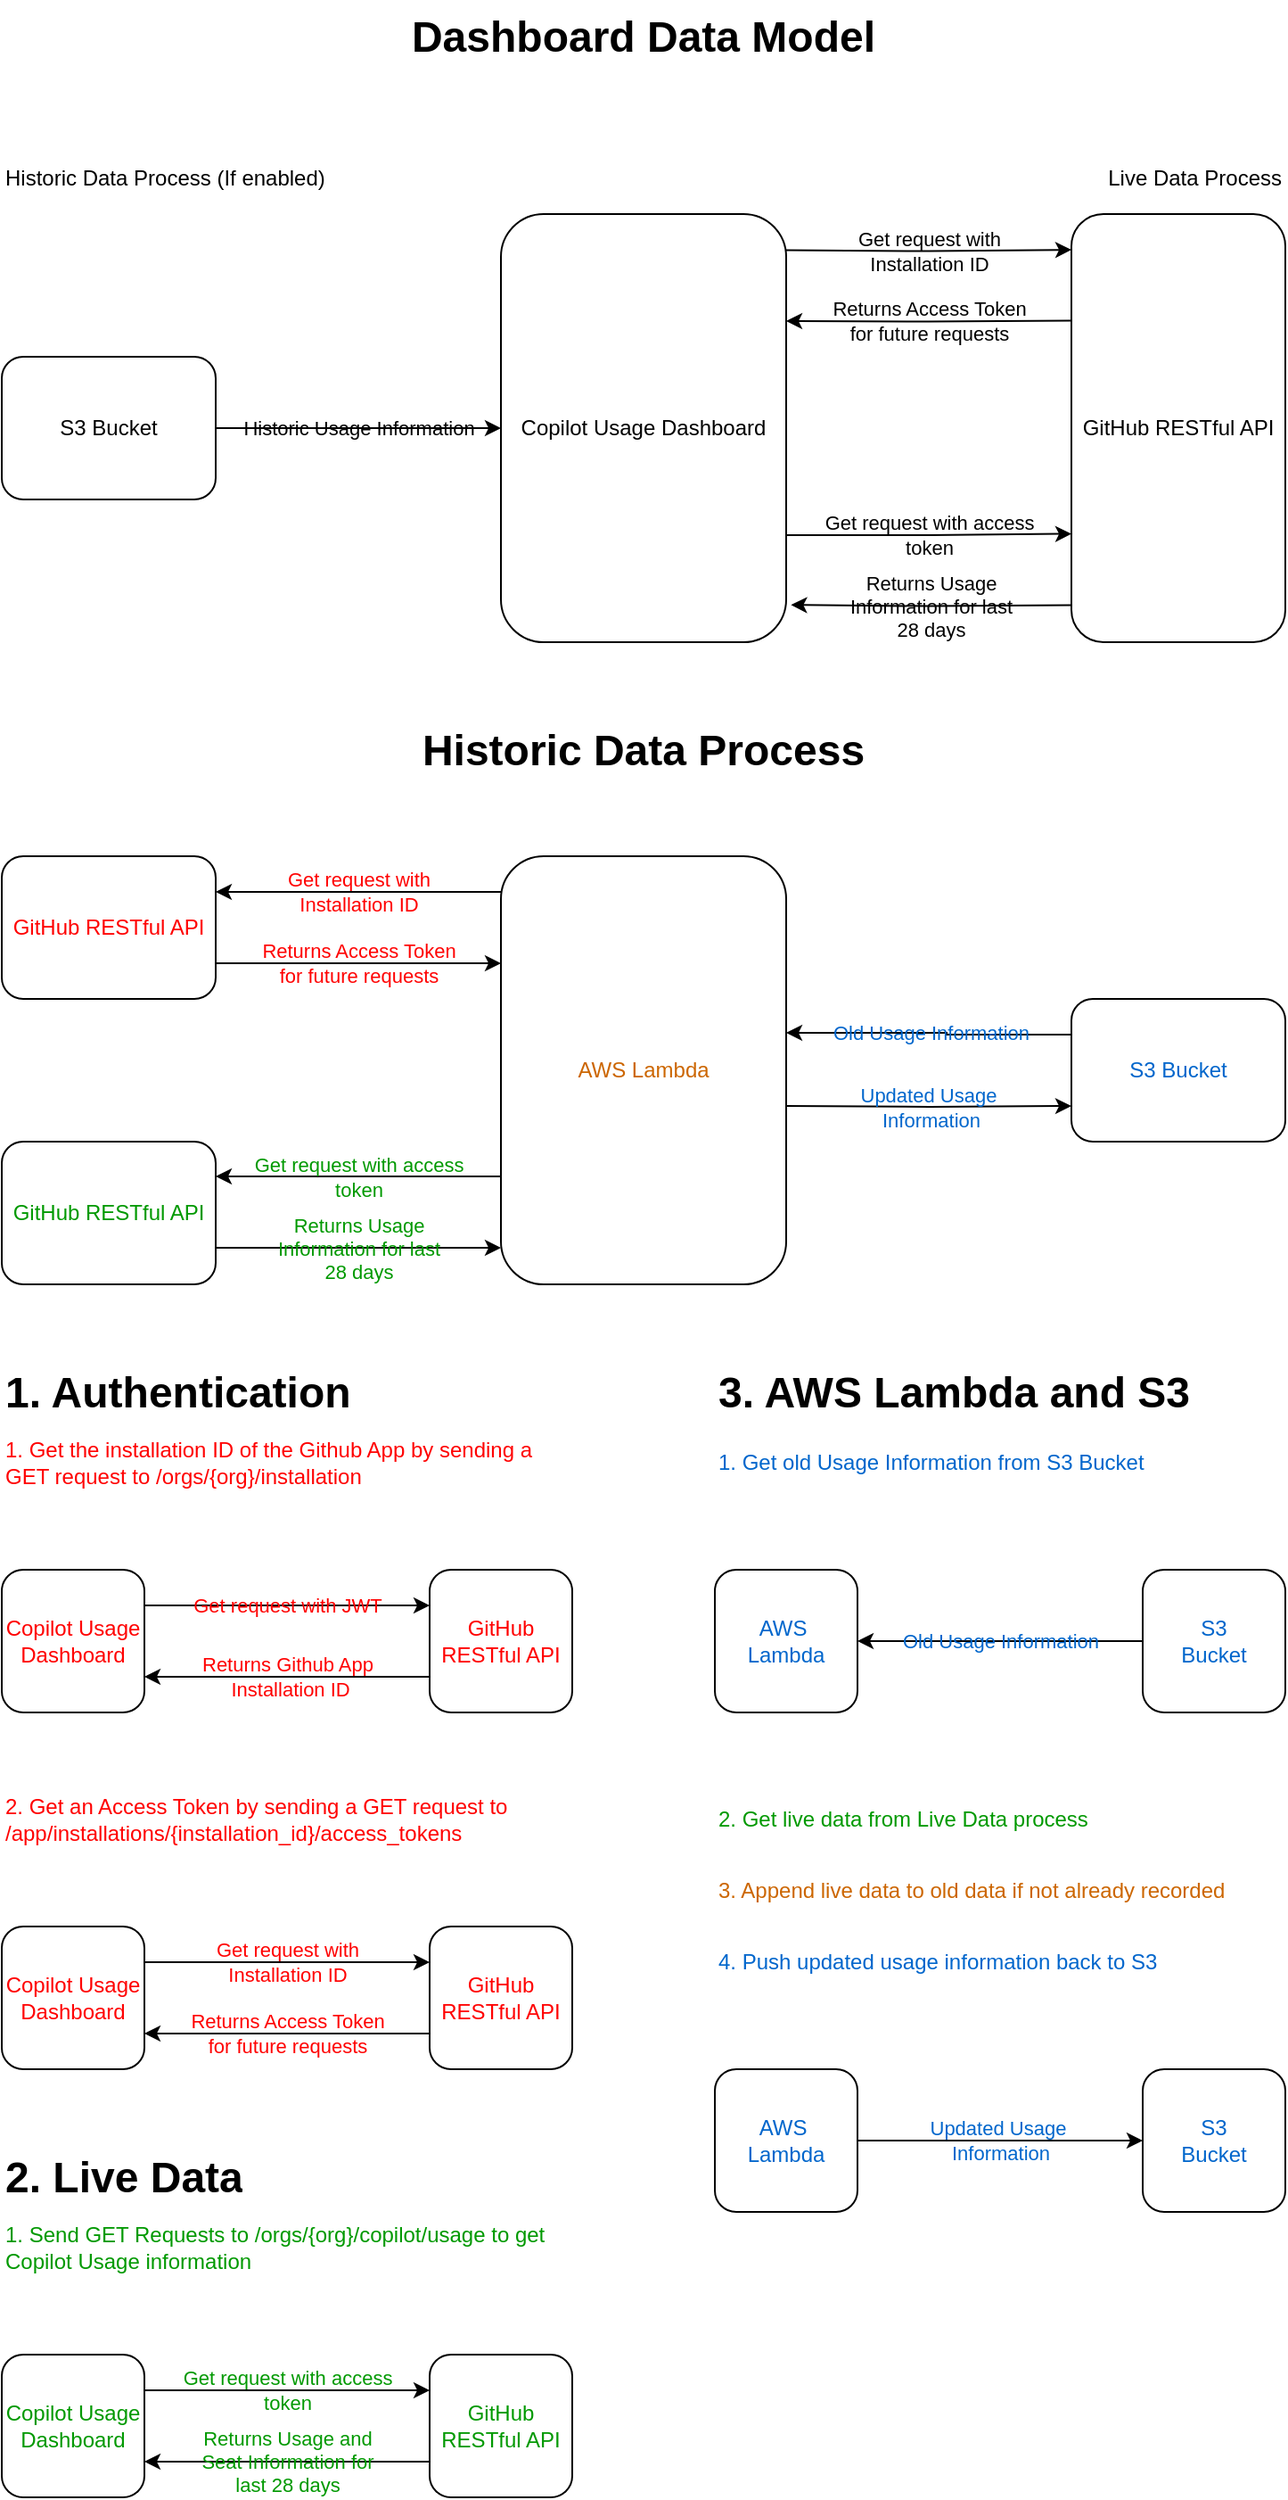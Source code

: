 <mxfile version="24.5.2" type="device">
  <diagram name="Page-1" id="gAOutRz_8IwvLv7lwfUQ">
    <mxGraphModel dx="1536" dy="884" grid="1" gridSize="10" guides="1" tooltips="1" connect="1" arrows="1" fold="1" page="1" pageScale="1" pageWidth="827" pageHeight="1169" math="0" shadow="0">
      <root>
        <mxCell id="0" />
        <mxCell id="1" parent="0" />
        <mxCell id="d82dccrMEea1zIyo9Eex-1" value="AWS Lambda" style="rounded=1;whiteSpace=wrap;html=1;fontColor=#CC6600;labelBackgroundColor=none;" vertex="1" parent="1">
          <mxGeometry x="320" y="520" width="160" height="240" as="geometry" />
        </mxCell>
        <mxCell id="d82dccrMEea1zIyo9Eex-3" value="S3 Bucket" style="rounded=1;whiteSpace=wrap;html=1;fontColor=#0066CC;labelBackgroundColor=none;" vertex="1" parent="1">
          <mxGeometry x="640" y="600" width="120" height="80" as="geometry" />
        </mxCell>
        <mxCell id="d82dccrMEea1zIyo9Eex-4" value="GitHub RESTful API" style="rounded=1;whiteSpace=wrap;html=1;fontColor=#FF0000;labelBackgroundColor=none;" vertex="1" parent="1">
          <mxGeometry x="40" y="520" width="120" height="80" as="geometry" />
        </mxCell>
        <mxCell id="d82dccrMEea1zIyo9Eex-5" value="&lt;h1 style=&quot;margin-top: 0px;&quot;&gt;Historic Data Process&lt;/h1&gt;" style="text;html=1;whiteSpace=wrap;overflow=hidden;rounded=0;align=center;fontStyle=0;labelBackgroundColor=none;" vertex="1" parent="1">
          <mxGeometry x="40" y="440" width="720" height="40" as="geometry" />
        </mxCell>
        <mxCell id="d82dccrMEea1zIyo9Eex-6" value="GitHub RESTful API" style="rounded=1;whiteSpace=wrap;html=1;fontColor=#009900;labelBackgroundColor=none;" vertex="1" parent="1">
          <mxGeometry x="40" y="680" width="120" height="80" as="geometry" />
        </mxCell>
        <mxCell id="d82dccrMEea1zIyo9Eex-8" value="Returns Access Token&lt;div&gt;for future requests&lt;/div&gt;" style="edgeStyle=orthogonalEdgeStyle;rounded=0;orthogonalLoop=1;jettySize=auto;html=1;exitX=0;exitY=0.75;exitDx=0;exitDy=0;entryX=1;entryY=0.75;entryDx=0;entryDy=0;fontColor=#FF0000;labelBackgroundColor=none;" edge="1" parent="1">
          <mxGeometry relative="1" as="geometry">
            <mxPoint x="160" y="580" as="sourcePoint" />
            <mxPoint x="320" y="580" as="targetPoint" />
            <mxPoint as="offset" />
          </mxGeometry>
        </mxCell>
        <mxCell id="d82dccrMEea1zIyo9Eex-9" value="Get request with&lt;div&gt;Installation ID&lt;/div&gt;" style="edgeStyle=orthogonalEdgeStyle;rounded=0;orthogonalLoop=1;jettySize=auto;html=1;exitX=1;exitY=0.25;exitDx=0;exitDy=0;entryX=0;entryY=0.25;entryDx=0;entryDy=0;fontColor=#FF0000;labelBackgroundColor=none;" edge="1" parent="1">
          <mxGeometry relative="1" as="geometry">
            <mxPoint x="320" y="540" as="sourcePoint" />
            <mxPoint x="160" y="540" as="targetPoint" />
            <Array as="points">
              <mxPoint x="290" y="540" />
              <mxPoint x="290" y="540" />
            </Array>
          </mxGeometry>
        </mxCell>
        <mxCell id="d82dccrMEea1zIyo9Eex-10" value="Updated Usage&amp;nbsp;&lt;div&gt;Information&lt;/div&gt;" style="edgeStyle=orthogonalEdgeStyle;rounded=0;orthogonalLoop=1;jettySize=auto;html=1;entryX=0;entryY=0.75;entryDx=0;entryDy=0;fontColor=#0066CC;labelBackgroundColor=none;" edge="1" parent="1" target="d82dccrMEea1zIyo9Eex-3">
          <mxGeometry relative="1" as="geometry">
            <mxPoint x="480" y="660" as="sourcePoint" />
            <mxPoint x="600" y="659.5" as="targetPoint" />
            <mxPoint as="offset" />
          </mxGeometry>
        </mxCell>
        <mxCell id="d82dccrMEea1zIyo9Eex-11" value="Old Usage Information" style="edgeStyle=orthogonalEdgeStyle;rounded=0;orthogonalLoop=1;jettySize=auto;html=1;exitX=0;exitY=0.25;exitDx=0;exitDy=0;fontColor=#0066CC;labelBackgroundColor=none;" edge="1" parent="1" source="d82dccrMEea1zIyo9Eex-3">
          <mxGeometry relative="1" as="geometry">
            <mxPoint x="600" y="619.5" as="sourcePoint" />
            <mxPoint x="480" y="619" as="targetPoint" />
            <Array as="points">
              <mxPoint x="570" y="620" />
            </Array>
            <mxPoint as="offset" />
          </mxGeometry>
        </mxCell>
        <mxCell id="d82dccrMEea1zIyo9Eex-12" value="Get request with access&lt;div&gt;token&lt;/div&gt;" style="edgeStyle=orthogonalEdgeStyle;rounded=0;orthogonalLoop=1;jettySize=auto;html=1;exitX=1;exitY=0.25;exitDx=0;exitDy=0;entryX=0;entryY=0.25;entryDx=0;entryDy=0;fontColor=#009900;labelBackgroundColor=none;" edge="1" parent="1">
          <mxGeometry relative="1" as="geometry">
            <mxPoint x="320" y="699.5" as="sourcePoint" />
            <mxPoint x="160" y="699.5" as="targetPoint" />
            <mxPoint as="offset" />
          </mxGeometry>
        </mxCell>
        <mxCell id="d82dccrMEea1zIyo9Eex-13" value="Returns Usage&lt;div&gt;Information for last&lt;/div&gt;&lt;div&gt;28 days&lt;/div&gt;" style="edgeStyle=orthogonalEdgeStyle;rounded=0;orthogonalLoop=1;jettySize=auto;html=1;exitX=0;exitY=0.75;exitDx=0;exitDy=0;entryX=1;entryY=0.75;entryDx=0;entryDy=0;fontColor=#009900;labelBackgroundColor=none;" edge="1" parent="1">
          <mxGeometry relative="1" as="geometry">
            <mxPoint as="offset" />
            <mxPoint x="160" y="739.5" as="sourcePoint" />
            <mxPoint x="320" y="739.5" as="targetPoint" />
          </mxGeometry>
        </mxCell>
        <mxCell id="d82dccrMEea1zIyo9Eex-14" value="Get request with JWT" style="edgeStyle=orthogonalEdgeStyle;rounded=0;orthogonalLoop=1;jettySize=auto;html=1;exitX=1;exitY=0.25;exitDx=0;exitDy=0;entryX=0;entryY=0.25;entryDx=0;entryDy=0;fontColor=#FF0000;labelBackgroundColor=none;" edge="1" parent="1" source="d82dccrMEea1zIyo9Eex-15" target="d82dccrMEea1zIyo9Eex-17">
          <mxGeometry relative="1" as="geometry" />
        </mxCell>
        <mxCell id="d82dccrMEea1zIyo9Eex-15" value="Copilot Usage Dashboard" style="rounded=1;whiteSpace=wrap;html=1;fontColor=#FF0000;labelBackgroundColor=none;" vertex="1" parent="1">
          <mxGeometry x="40" y="920" width="80" height="80" as="geometry" />
        </mxCell>
        <mxCell id="d82dccrMEea1zIyo9Eex-16" value="Returns Github App&lt;div&gt;&amp;nbsp;Installation ID&lt;/div&gt;" style="edgeStyle=orthogonalEdgeStyle;rounded=0;orthogonalLoop=1;jettySize=auto;html=1;exitX=0;exitY=0.75;exitDx=0;exitDy=0;entryX=1;entryY=0.75;entryDx=0;entryDy=0;fontColor=#FF0000;labelBackgroundColor=none;" edge="1" parent="1" source="d82dccrMEea1zIyo9Eex-17" target="d82dccrMEea1zIyo9Eex-15">
          <mxGeometry relative="1" as="geometry" />
        </mxCell>
        <mxCell id="d82dccrMEea1zIyo9Eex-17" value="GitHub RESTful API" style="rounded=1;whiteSpace=wrap;html=1;fontColor=#FF0000;labelBackgroundColor=none;" vertex="1" parent="1">
          <mxGeometry x="280" y="920" width="80" height="80" as="geometry" />
        </mxCell>
        <mxCell id="d82dccrMEea1zIyo9Eex-18" value="Get request with&lt;div&gt;Installation ID&lt;/div&gt;" style="edgeStyle=orthogonalEdgeStyle;rounded=0;orthogonalLoop=1;jettySize=auto;html=1;exitX=1;exitY=0.25;exitDx=0;exitDy=0;entryX=0;entryY=0.25;entryDx=0;entryDy=0;fontColor=#FF0000;labelBackgroundColor=none;" edge="1" parent="1" source="d82dccrMEea1zIyo9Eex-19" target="d82dccrMEea1zIyo9Eex-21">
          <mxGeometry relative="1" as="geometry">
            <Array as="points">
              <mxPoint x="150" y="1140" />
              <mxPoint x="150" y="1140" />
            </Array>
          </mxGeometry>
        </mxCell>
        <mxCell id="d82dccrMEea1zIyo9Eex-19" value="Copilot Usage Dashboard" style="rounded=1;whiteSpace=wrap;html=1;fontColor=#FF0000;labelBackgroundColor=none;" vertex="1" parent="1">
          <mxGeometry x="40" y="1120" width="80" height="80" as="geometry" />
        </mxCell>
        <mxCell id="d82dccrMEea1zIyo9Eex-20" value="Returns Access Token&lt;div&gt;for future requests&lt;/div&gt;" style="edgeStyle=orthogonalEdgeStyle;rounded=0;orthogonalLoop=1;jettySize=auto;html=1;exitX=0;exitY=0.75;exitDx=0;exitDy=0;entryX=1;entryY=0.75;entryDx=0;entryDy=0;fontColor=#FF0000;labelBackgroundColor=none;" edge="1" parent="1" source="d82dccrMEea1zIyo9Eex-21" target="d82dccrMEea1zIyo9Eex-19">
          <mxGeometry relative="1" as="geometry">
            <mxPoint as="offset" />
          </mxGeometry>
        </mxCell>
        <mxCell id="d82dccrMEea1zIyo9Eex-21" value="GitHub RESTful API" style="rounded=1;whiteSpace=wrap;html=1;fontColor=#FF0000;labelBackgroundColor=none;" vertex="1" parent="1">
          <mxGeometry x="280" y="1120" width="80" height="80" as="geometry" />
        </mxCell>
        <mxCell id="d82dccrMEea1zIyo9Eex-22" value="1. Get the installation ID of the Github App by sending a GET request to /orgs/{org}/installation&amp;nbsp;" style="text;html=1;align=left;verticalAlign=middle;whiteSpace=wrap;rounded=0;fontColor=#FF0000;labelBackgroundColor=none;" vertex="1" parent="1">
          <mxGeometry x="40" y="840" width="320" height="40" as="geometry" />
        </mxCell>
        <mxCell id="d82dccrMEea1zIyo9Eex-23" value="&lt;h1 style=&quot;margin-top: 0px;&quot;&gt;1. Authentication&lt;/h1&gt;" style="text;html=1;whiteSpace=wrap;overflow=hidden;rounded=0;labelBackgroundColor=none;" vertex="1" parent="1">
          <mxGeometry x="40" y="800" width="320" height="40" as="geometry" />
        </mxCell>
        <mxCell id="d82dccrMEea1zIyo9Eex-24" value="2. Get an Access Token by sending a GET request to /app/installations/{installation_id}/access_tokens" style="text;html=1;align=left;verticalAlign=middle;whiteSpace=wrap;rounded=0;fontColor=#FF0000;labelBackgroundColor=none;" vertex="1" parent="1">
          <mxGeometry x="40" y="1040" width="320" height="40" as="geometry" />
        </mxCell>
        <mxCell id="d82dccrMEea1zIyo9Eex-25" value="Get request with access&lt;div&gt;token&lt;/div&gt;" style="edgeStyle=orthogonalEdgeStyle;rounded=0;orthogonalLoop=1;jettySize=auto;html=1;exitX=1;exitY=0.25;exitDx=0;exitDy=0;entryX=0;entryY=0.25;entryDx=0;entryDy=0;fontColor=#009900;labelBackgroundColor=none;" edge="1" parent="1" source="d82dccrMEea1zIyo9Eex-26" target="d82dccrMEea1zIyo9Eex-28">
          <mxGeometry relative="1" as="geometry">
            <mxPoint as="offset" />
          </mxGeometry>
        </mxCell>
        <mxCell id="d82dccrMEea1zIyo9Eex-26" value="Copilot Usage Dashboard" style="rounded=1;whiteSpace=wrap;html=1;fontColor=#009900;labelBackgroundColor=none;" vertex="1" parent="1">
          <mxGeometry x="40" y="1360" width="80" height="80" as="geometry" />
        </mxCell>
        <mxCell id="d82dccrMEea1zIyo9Eex-27" value="Returns Usage and&lt;div&gt;Seat Information for&lt;/div&gt;&lt;div&gt;last 28 days&lt;/div&gt;" style="edgeStyle=orthogonalEdgeStyle;rounded=0;orthogonalLoop=1;jettySize=auto;html=1;exitX=0;exitY=0.75;exitDx=0;exitDy=0;entryX=1;entryY=0.75;entryDx=0;entryDy=0;fontColor=#009900;labelBackgroundColor=none;" edge="1" parent="1" source="d82dccrMEea1zIyo9Eex-28" target="d82dccrMEea1zIyo9Eex-26">
          <mxGeometry relative="1" as="geometry">
            <mxPoint as="offset" />
          </mxGeometry>
        </mxCell>
        <mxCell id="d82dccrMEea1zIyo9Eex-28" value="GitHub RESTful API" style="rounded=1;whiteSpace=wrap;html=1;fontColor=#009900;labelBackgroundColor=none;" vertex="1" parent="1">
          <mxGeometry x="280" y="1360" width="80" height="80" as="geometry" />
        </mxCell>
        <mxCell id="d82dccrMEea1zIyo9Eex-29" value="1. Send GET Requests to /orgs/{org}/copilot/usage to get Copilot Usage information" style="text;html=1;align=left;verticalAlign=middle;whiteSpace=wrap;rounded=0;fontColor=#009900;labelBackgroundColor=none;" vertex="1" parent="1">
          <mxGeometry x="40" y="1280" width="320" height="40" as="geometry" />
        </mxCell>
        <mxCell id="d82dccrMEea1zIyo9Eex-30" value="&lt;h1 style=&quot;margin-top: 0px;&quot;&gt;2. Live Data&lt;/h1&gt;" style="text;html=1;whiteSpace=wrap;overflow=hidden;rounded=0;labelBackgroundColor=none;" vertex="1" parent="1">
          <mxGeometry x="40" y="1240" width="180" height="40" as="geometry" />
        </mxCell>
        <mxCell id="d82dccrMEea1zIyo9Eex-31" value="&lt;h1 style=&quot;margin-top: 0px;&quot;&gt;3. AWS Lambda and S3&lt;/h1&gt;" style="text;html=1;whiteSpace=wrap;overflow=hidden;rounded=0;labelBackgroundColor=none;" vertex="1" parent="1">
          <mxGeometry x="440" y="800" width="320" height="40" as="geometry" />
        </mxCell>
        <mxCell id="d82dccrMEea1zIyo9Eex-32" value="1. Get old Usage Information from S3 Bucket" style="text;html=1;align=left;verticalAlign=middle;whiteSpace=wrap;rounded=0;fontColor=#0066CC;labelBackgroundColor=none;" vertex="1" parent="1">
          <mxGeometry x="440" y="840" width="320" height="40" as="geometry" />
        </mxCell>
        <mxCell id="d82dccrMEea1zIyo9Eex-33" value="2. Get live data from Live Data process" style="text;html=1;align=left;verticalAlign=middle;whiteSpace=wrap;rounded=0;fontColor=#009900;labelBackgroundColor=none;" vertex="1" parent="1">
          <mxGeometry x="440" y="1040" width="320" height="40" as="geometry" />
        </mxCell>
        <mxCell id="d82dccrMEea1zIyo9Eex-34" value="3. Append live data to old data if not already recorded" style="text;html=1;align=left;verticalAlign=middle;whiteSpace=wrap;rounded=0;fontColor=#CC6600;labelBackgroundColor=none;" vertex="1" parent="1">
          <mxGeometry x="440" y="1080" width="320" height="40" as="geometry" />
        </mxCell>
        <mxCell id="d82dccrMEea1zIyo9Eex-35" value="4. Push updated usage information back to S3" style="text;html=1;align=left;verticalAlign=middle;whiteSpace=wrap;rounded=0;fontColor=#0066CC;labelBackgroundColor=none;" vertex="1" parent="1">
          <mxGeometry x="440" y="1120" width="320" height="40" as="geometry" />
        </mxCell>
        <mxCell id="d82dccrMEea1zIyo9Eex-36" value="AWS&amp;nbsp;&lt;div&gt;Lambda&lt;/div&gt;" style="rounded=1;whiteSpace=wrap;html=1;fontColor=#0066CC;labelBackgroundColor=none;" vertex="1" parent="1">
          <mxGeometry x="440" y="920" width="80" height="80" as="geometry" />
        </mxCell>
        <mxCell id="d82dccrMEea1zIyo9Eex-37" value="Old Usage Information" style="edgeStyle=orthogonalEdgeStyle;rounded=0;orthogonalLoop=1;jettySize=auto;html=1;exitX=0;exitY=0.5;exitDx=0;exitDy=0;entryX=1;entryY=0.5;entryDx=0;entryDy=0;fontColor=#0066CC;labelBackgroundColor=none;" edge="1" parent="1" source="d82dccrMEea1zIyo9Eex-38" target="d82dccrMEea1zIyo9Eex-36">
          <mxGeometry relative="1" as="geometry" />
        </mxCell>
        <mxCell id="d82dccrMEea1zIyo9Eex-38" value="S3&lt;div&gt;Bucket&lt;/div&gt;" style="rounded=1;whiteSpace=wrap;html=1;fontColor=#0066CC;labelBackgroundColor=none;" vertex="1" parent="1">
          <mxGeometry x="680" y="920" width="80" height="80" as="geometry" />
        </mxCell>
        <mxCell id="d82dccrMEea1zIyo9Eex-39" value="AWS&amp;nbsp;&lt;div&gt;Lambda&lt;/div&gt;" style="rounded=1;whiteSpace=wrap;html=1;fontColor=#0066CC;labelBackgroundColor=none;" vertex="1" parent="1">
          <mxGeometry x="440" y="1200" width="80" height="80" as="geometry" />
        </mxCell>
        <mxCell id="d82dccrMEea1zIyo9Eex-40" value="Updated Usage&amp;nbsp;&lt;div&gt;Information&lt;/div&gt;" style="edgeStyle=orthogonalEdgeStyle;rounded=0;orthogonalLoop=1;jettySize=auto;html=1;exitX=1;exitY=0.5;exitDx=0;exitDy=0;entryX=0;entryY=0.5;entryDx=0;entryDy=0;fontColor=#0066CC;labelBackgroundColor=none;" edge="1" parent="1" source="d82dccrMEea1zIyo9Eex-39" target="d82dccrMEea1zIyo9Eex-41">
          <mxGeometry relative="1" as="geometry" />
        </mxCell>
        <mxCell id="d82dccrMEea1zIyo9Eex-41" value="S3&lt;div&gt;Bucket&lt;/div&gt;" style="rounded=1;whiteSpace=wrap;html=1;fontColor=#0066CC;labelBackgroundColor=none;" vertex="1" parent="1">
          <mxGeometry x="680" y="1200" width="80" height="80" as="geometry" />
        </mxCell>
        <mxCell id="d82dccrMEea1zIyo9Eex-47" value="&lt;h1 style=&quot;margin-top: 0px;&quot;&gt;Dashboard Data Model&lt;/h1&gt;" style="text;html=1;whiteSpace=wrap;overflow=hidden;rounded=0;align=center;fontStyle=0;labelBackgroundColor=none;" vertex="1" parent="1">
          <mxGeometry x="40" y="40" width="720" height="40" as="geometry" />
        </mxCell>
        <mxCell id="d82dccrMEea1zIyo9Eex-48" value="Historic Usage Information" style="edgeStyle=orthogonalEdgeStyle;rounded=0;orthogonalLoop=1;jettySize=auto;html=1;exitX=1;exitY=0.5;exitDx=0;exitDy=0;entryX=0;entryY=0.5;entryDx=0;entryDy=0;labelBackgroundColor=none;fontColor=#000000;" edge="1" parent="1" source="d82dccrMEea1zIyo9Eex-49" target="d82dccrMEea1zIyo9Eex-51">
          <mxGeometry relative="1" as="geometry" />
        </mxCell>
        <mxCell id="d82dccrMEea1zIyo9Eex-49" value="S3 Bucket" style="rounded=1;whiteSpace=wrap;html=1;fontColor=#000000;labelBackgroundColor=none;strokeColor=#000000;" vertex="1" parent="1">
          <mxGeometry x="40" y="240" width="120" height="80" as="geometry" />
        </mxCell>
        <mxCell id="d82dccrMEea1zIyo9Eex-50" value="GitHub RESTful API" style="rounded=1;whiteSpace=wrap;html=1;fontColor=#000000;labelBackgroundColor=none;" vertex="1" parent="1">
          <mxGeometry x="640" y="160" width="120" height="240" as="geometry" />
        </mxCell>
        <mxCell id="d82dccrMEea1zIyo9Eex-51" value="Copilot Usage Dashboard" style="rounded=1;whiteSpace=wrap;html=1;fontColor=#000000;labelBackgroundColor=none;" vertex="1" parent="1">
          <mxGeometry x="320" y="160" width="160" height="240" as="geometry" />
        </mxCell>
        <mxCell id="d82dccrMEea1zIyo9Eex-52" value="Returns Access Token&lt;div&gt;for future requests&lt;/div&gt;" style="edgeStyle=orthogonalEdgeStyle;rounded=0;orthogonalLoop=1;jettySize=auto;html=1;exitX=0;exitY=0.75;exitDx=0;exitDy=0;entryX=1;entryY=0.25;entryDx=0;entryDy=0;fontColor=#000000;labelBackgroundColor=none;" edge="1" parent="1" target="d82dccrMEea1zIyo9Eex-51">
          <mxGeometry relative="1" as="geometry">
            <mxPoint x="640" y="219.75" as="sourcePoint" />
            <mxPoint x="480" y="219.75" as="targetPoint" />
            <mxPoint as="offset" />
          </mxGeometry>
        </mxCell>
        <mxCell id="d82dccrMEea1zIyo9Eex-53" value="Get request with access&lt;div&gt;token&lt;/div&gt;" style="edgeStyle=orthogonalEdgeStyle;rounded=0;orthogonalLoop=1;jettySize=auto;html=1;exitX=1;exitY=0.75;exitDx=0;exitDy=0;entryX=0;entryY=0.25;entryDx=0;entryDy=0;fontColor=#000000;labelBackgroundColor=none;" edge="1" parent="1" source="d82dccrMEea1zIyo9Eex-51">
          <mxGeometry relative="1" as="geometry">
            <mxPoint x="480" y="339.25" as="sourcePoint" />
            <mxPoint x="640" y="339.25" as="targetPoint" />
            <mxPoint as="offset" />
          </mxGeometry>
        </mxCell>
        <mxCell id="d82dccrMEea1zIyo9Eex-54" value="Returns Usage&lt;div&gt;Information for last&lt;/div&gt;&lt;div&gt;28 days&lt;/div&gt;" style="edgeStyle=orthogonalEdgeStyle;rounded=0;orthogonalLoop=1;jettySize=auto;html=1;exitX=0;exitY=0.75;exitDx=0;exitDy=0;entryX=1.017;entryY=0.913;entryDx=0;entryDy=0;fontColor=#000000;labelBackgroundColor=none;entryPerimeter=0;" edge="1" parent="1" target="d82dccrMEea1zIyo9Eex-51">
          <mxGeometry relative="1" as="geometry">
            <mxPoint as="offset" />
            <mxPoint x="640" y="379.25" as="sourcePoint" />
            <mxPoint x="480" y="379.25" as="targetPoint" />
          </mxGeometry>
        </mxCell>
        <mxCell id="d82dccrMEea1zIyo9Eex-55" value="Get request with&lt;div&gt;Installation ID&lt;/div&gt;" style="edgeStyle=orthogonalEdgeStyle;rounded=0;orthogonalLoop=1;jettySize=auto;html=1;exitX=0;exitY=0.75;exitDx=0;exitDy=0;entryX=1;entryY=0.25;entryDx=0;entryDy=0;fontColor=#000000;labelBackgroundColor=none;" edge="1" parent="1">
          <mxGeometry relative="1" as="geometry">
            <mxPoint x="480" y="180.25" as="sourcePoint" />
            <mxPoint x="640" y="180" as="targetPoint" />
            <mxPoint as="offset" />
          </mxGeometry>
        </mxCell>
        <mxCell id="d82dccrMEea1zIyo9Eex-56" value="Historic Data Process (If enabled)" style="text;html=1;align=left;verticalAlign=middle;whiteSpace=wrap;rounded=0;" vertex="1" parent="1">
          <mxGeometry x="40" y="120" width="360" height="40" as="geometry" />
        </mxCell>
        <mxCell id="d82dccrMEea1zIyo9Eex-57" value="Live Data Process" style="text;html=1;align=right;verticalAlign=middle;whiteSpace=wrap;rounded=0;" vertex="1" parent="1">
          <mxGeometry x="400" y="120" width="360" height="40" as="geometry" />
        </mxCell>
      </root>
    </mxGraphModel>
  </diagram>
</mxfile>

